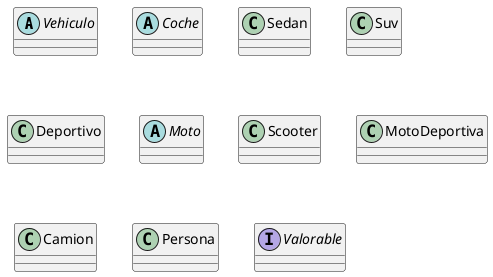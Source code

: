 @startuml

abstract class Vehiculo {
}

abstract class Coche {
}

class Sedan {
}

class Suv {
}

class Deportivo {
}

abstract class Moto {
}

class Scooter {
}

class MotoDeportiva {
}

class Camion {
}

class Persona {
}

interface Valorable {
}


@enduml